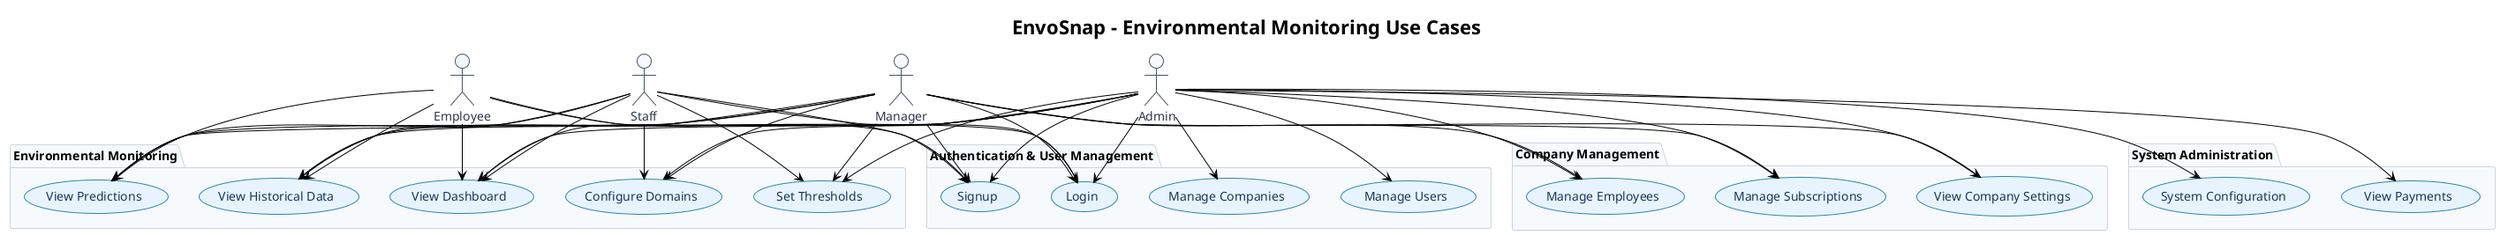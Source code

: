 @startuml EnvoSnap Use Case Diagram
!theme plain
skinparam backgroundColor #FFFFFF
skinparam usecase {
    BackgroundColor #E8F4FD
    BorderColor #2E86AB
    FontColor #1A365D
}
skinparam actor {
    BackgroundColor #F7FAFC
    BorderColor #4A5568
    FontColor #2D3748
}
skinparam package {
    BackgroundColor #F7FAFC
    BorderColor #CBD5E0
}

title EnvoSnap - Environmental Monitoring Use Cases

top to bottom direction

actor "Admin" as Admin
actor "Manager" as Manager

actor "Staff" as Staff
actor "Employee" as Employee

package "Authentication & User Management" {
    usecase "Login" as UC1
    usecase "Signup" as UC2
    usecase "Manage Users" as UC3
    usecase "Manage Companies" as UC4
}

package "Environmental Monitoring" {
    usecase "View Dashboard" as UC5
    usecase "View Historical Data" as UC6
    usecase "View Predictions" as UC7
    usecase "Configure Domains" as UC8
    usecase "Set Thresholds" as UC9
}

package "Company Management" {
    usecase "Manage Employees" as UC10
    usecase "View Company Settings" as UC11
    usecase "Manage Subscriptions" as UC12
}

package "System Administration" {
    usecase "View Payments" as UC13
    usecase "System Configuration" as UC14
}

' Admin relationships
Admin --> UC1
Admin --> UC2
Admin --> UC3
Admin --> UC4
Admin --> UC5
Admin --> UC6
Admin --> UC7
Admin --> UC8
Admin --> UC9
Admin --> UC10
Admin --> UC11
Admin --> UC12
Admin --> UC13
Admin --> UC14

' Manager relationships
Manager --> UC1
Manager --> UC2
Manager --> UC5
Manager --> UC6
Manager --> UC7
Manager --> UC8
Manager --> UC9
Manager --> UC10
Manager --> UC11
Manager --> UC12

' Staff relationships
Staff --> UC1
Staff --> UC2
Staff --> UC5
Staff --> UC6
Staff --> UC7
Staff --> UC8
Staff --> UC9

' Employee relationships
Employee --> UC1
Employee --> UC2
Employee --> UC5
Employee --> UC6
Employee --> UC7

@enduml
